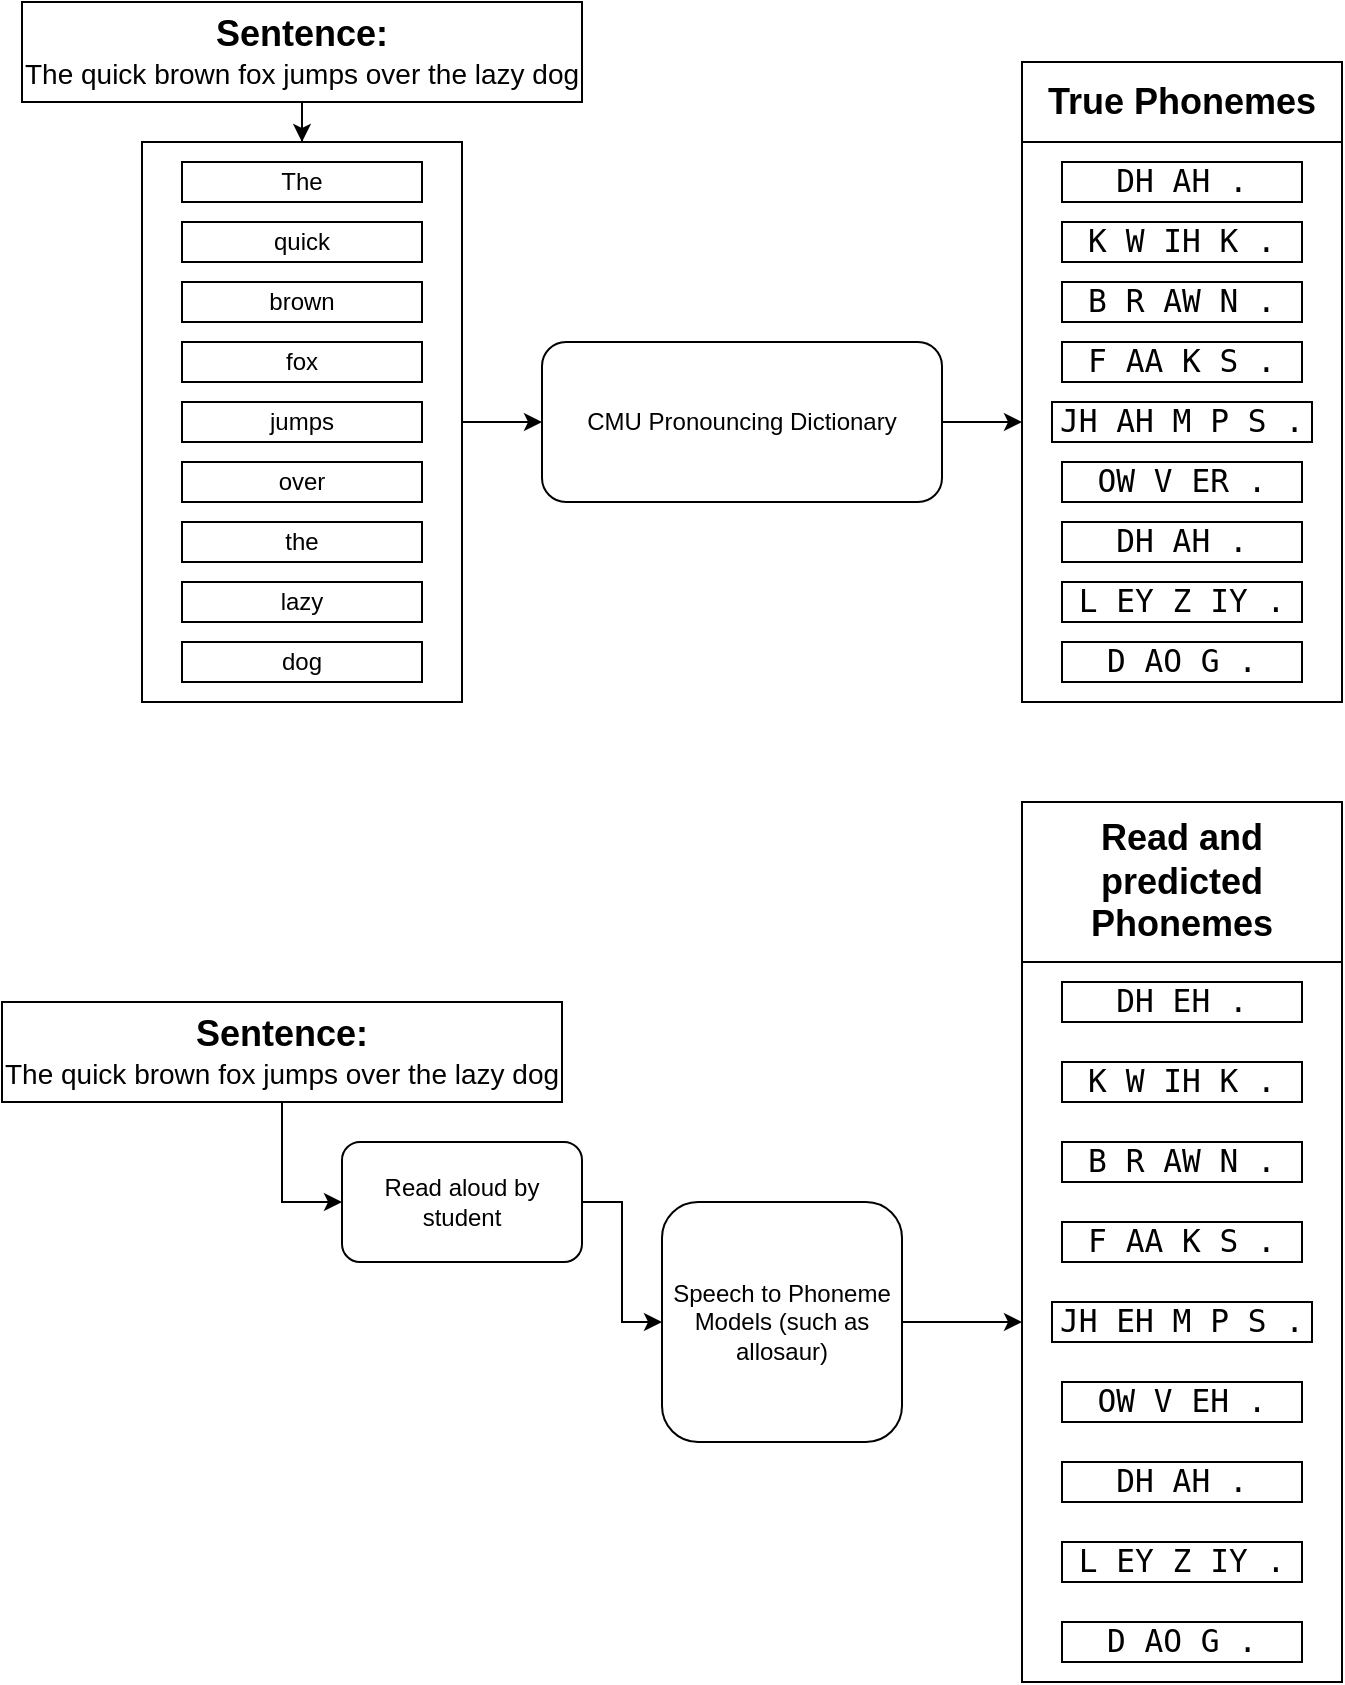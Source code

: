 <mxfile version="13.7.3" type="device"><diagram id="Bw1F2T1_9gHSf4jDC_Vd" name="Page-1"><mxGraphModel dx="1038" dy="607" grid="1" gridSize="10" guides="1" tooltips="1" connect="1" arrows="1" fold="1" page="1" pageScale="1" pageWidth="1169" pageHeight="827" math="0" shadow="0"><root><mxCell id="0"/><mxCell id="1" parent="0"/><mxCell id="BH0xWOGpztc8daNXrez2-26" style="edgeStyle=orthogonalEdgeStyle;rounded=0;orthogonalLoop=1;jettySize=auto;html=1;entryX=0;entryY=0.5;entryDx=0;entryDy=0;" edge="1" parent="1" source="BH0xWOGpztc8daNXrez2-15" target="BH0xWOGpztc8daNXrez2-3"><mxGeometry relative="1" as="geometry"/></mxCell><mxCell id="BH0xWOGpztc8daNXrez2-15" value="" style="rounded=0;whiteSpace=wrap;html=1;" vertex="1" parent="1"><mxGeometry x="360" y="150" width="160" height="280" as="geometry"/></mxCell><mxCell id="BH0xWOGpztc8daNXrez2-44" style="edgeStyle=orthogonalEdgeStyle;rounded=0;orthogonalLoop=1;jettySize=auto;html=1;entryX=0.5;entryY=0;entryDx=0;entryDy=0;" edge="1" parent="1" source="BH0xWOGpztc8daNXrez2-2" target="BH0xWOGpztc8daNXrez2-15"><mxGeometry relative="1" as="geometry"/></mxCell><mxCell id="BH0xWOGpztc8daNXrez2-2" value="&lt;font&gt;&lt;b style=&quot;font-size: 18px&quot;&gt;Sentence:&lt;/b&gt;&lt;br&gt;&lt;font style=&quot;font-size: 14px&quot;&gt;The quick brown fox jumps over the lazy dog&lt;/font&gt;&lt;br&gt;&lt;/font&gt;" style="rounded=0;whiteSpace=wrap;html=1;" vertex="1" parent="1"><mxGeometry x="300" y="80" width="280" height="50" as="geometry"/></mxCell><mxCell id="BH0xWOGpztc8daNXrez2-27" style="edgeStyle=orthogonalEdgeStyle;rounded=0;orthogonalLoop=1;jettySize=auto;html=1;entryX=0;entryY=0.5;entryDx=0;entryDy=0;" edge="1" parent="1" source="BH0xWOGpztc8daNXrez2-3" target="BH0xWOGpztc8daNXrez2-16"><mxGeometry relative="1" as="geometry"/></mxCell><mxCell id="BH0xWOGpztc8daNXrez2-3" value="CMU Pronouncing Dictionary" style="rounded=1;whiteSpace=wrap;html=1;" vertex="1" parent="1"><mxGeometry x="560" y="250" width="200" height="80" as="geometry"/></mxCell><mxCell id="BH0xWOGpztc8daNXrez2-4" value="&lt;b&gt;&lt;font style=&quot;font-size: 18px&quot;&gt;True Phonemes&lt;/font&gt;&lt;/b&gt;" style="rounded=0;whiteSpace=wrap;html=1;" vertex="1" parent="1"><mxGeometry x="800" y="110" width="160" height="40" as="geometry"/></mxCell><mxCell id="BH0xWOGpztc8daNXrez2-5" value="The" style="rounded=0;whiteSpace=wrap;html=1;" vertex="1" parent="1"><mxGeometry x="380" y="160" width="120" height="20" as="geometry"/></mxCell><mxCell id="BH0xWOGpztc8daNXrez2-6" value="quick" style="rounded=0;whiteSpace=wrap;html=1;" vertex="1" parent="1"><mxGeometry x="380" y="190" width="120" height="20" as="geometry"/></mxCell><mxCell id="BH0xWOGpztc8daNXrez2-7" value="brown" style="rounded=0;whiteSpace=wrap;html=1;" vertex="1" parent="1"><mxGeometry x="380" y="220" width="120" height="20" as="geometry"/></mxCell><mxCell id="BH0xWOGpztc8daNXrez2-8" value="fox" style="rounded=0;whiteSpace=wrap;html=1;" vertex="1" parent="1"><mxGeometry x="380" y="250" width="120" height="20" as="geometry"/></mxCell><mxCell id="BH0xWOGpztc8daNXrez2-9" value="jumps" style="rounded=0;whiteSpace=wrap;html=1;" vertex="1" parent="1"><mxGeometry x="380" y="280" width="120" height="20" as="geometry"/></mxCell><mxCell id="BH0xWOGpztc8daNXrez2-10" value="over" style="rounded=0;whiteSpace=wrap;html=1;" vertex="1" parent="1"><mxGeometry x="380" y="310" width="120" height="20" as="geometry"/></mxCell><mxCell id="BH0xWOGpztc8daNXrez2-11" value="the" style="rounded=0;whiteSpace=wrap;html=1;" vertex="1" parent="1"><mxGeometry x="380" y="340" width="120" height="20" as="geometry"/></mxCell><mxCell id="BH0xWOGpztc8daNXrez2-12" value="lazy" style="rounded=0;whiteSpace=wrap;html=1;" vertex="1" parent="1"><mxGeometry x="380" y="370" width="120" height="20" as="geometry"/></mxCell><mxCell id="BH0xWOGpztc8daNXrez2-13" value="dog" style="rounded=0;whiteSpace=wrap;html=1;" vertex="1" parent="1"><mxGeometry x="380" y="400" width="120" height="20" as="geometry"/></mxCell><mxCell id="BH0xWOGpztc8daNXrez2-16" value="" style="rounded=0;whiteSpace=wrap;html=1;" vertex="1" parent="1"><mxGeometry x="800" y="150" width="160" height="280" as="geometry"/></mxCell><mxCell id="BH0xWOGpztc8daNXrez2-17" value="&lt;span style=&quot;font-family: monospace ; font-size: 15.6px ; background-color: rgb(255 , 255 , 255)&quot;&gt;DH AH .&lt;/span&gt;" style="rounded=0;whiteSpace=wrap;html=1;" vertex="1" parent="1"><mxGeometry x="820" y="160" width="120" height="20" as="geometry"/></mxCell><mxCell id="BH0xWOGpztc8daNXrez2-18" value="&lt;span style=&quot;font-family: monospace ; font-size: 15.6px ; background-color: rgb(255 , 255 , 255)&quot;&gt;K W IH K .&lt;/span&gt;" style="rounded=0;whiteSpace=wrap;html=1;" vertex="1" parent="1"><mxGeometry x="820" y="190" width="120" height="20" as="geometry"/></mxCell><mxCell id="BH0xWOGpztc8daNXrez2-19" value="&lt;span style=&quot;font-family: monospace ; font-size: 15.6px ; background-color: rgb(255 , 255 , 255)&quot;&gt;B R AW N .&lt;/span&gt;" style="rounded=0;whiteSpace=wrap;html=1;" vertex="1" parent="1"><mxGeometry x="820" y="220" width="120" height="20" as="geometry"/></mxCell><mxCell id="BH0xWOGpztc8daNXrez2-20" value="&lt;span style=&quot;font-family: monospace ; font-size: 15.6px ; background-color: rgb(255 , 255 , 255)&quot;&gt;F AA K S .&lt;/span&gt;" style="rounded=0;whiteSpace=wrap;html=1;" vertex="1" parent="1"><mxGeometry x="820" y="250" width="120" height="20" as="geometry"/></mxCell><mxCell id="BH0xWOGpztc8daNXrez2-21" value="&lt;span style=&quot;font-family: monospace ; font-size: 15.6px ; background-color: rgb(255 , 255 , 255)&quot;&gt;JH AH M P S .&lt;/span&gt;" style="rounded=0;whiteSpace=wrap;html=1;" vertex="1" parent="1"><mxGeometry x="815" y="280" width="130" height="20" as="geometry"/></mxCell><mxCell id="BH0xWOGpztc8daNXrez2-22" value="&lt;span style=&quot;font-family: monospace ; font-size: 15.6px ; background-color: rgb(255 , 255 , 255)&quot;&gt;OW V ER .&lt;/span&gt;" style="rounded=0;whiteSpace=wrap;html=1;" vertex="1" parent="1"><mxGeometry x="820" y="310" width="120" height="20" as="geometry"/></mxCell><mxCell id="BH0xWOGpztc8daNXrez2-23" value="&lt;span style=&quot;font-family: monospace ; font-size: 15.6px ; background-color: rgb(255 , 255 , 255)&quot;&gt;DH AH .&lt;/span&gt;" style="rounded=0;whiteSpace=wrap;html=1;" vertex="1" parent="1"><mxGeometry x="820" y="340" width="120" height="20" as="geometry"/></mxCell><mxCell id="BH0xWOGpztc8daNXrez2-24" value="&lt;span style=&quot;font-family: monospace ; font-size: 15.6px ; background-color: rgb(255 , 255 , 255)&quot;&gt;L EY Z IY .&lt;/span&gt;" style="rounded=0;whiteSpace=wrap;html=1;" vertex="1" parent="1"><mxGeometry x="820" y="370" width="120" height="20" as="geometry"/></mxCell><mxCell id="BH0xWOGpztc8daNXrez2-25" value="&lt;span style=&quot;font-family: monospace ; font-size: 15.6px ; background-color: rgb(255 , 255 , 255)&quot;&gt;D AO G .&lt;/span&gt;" style="rounded=0;whiteSpace=wrap;html=1;" vertex="1" parent="1"><mxGeometry x="820" y="400" width="120" height="20" as="geometry"/></mxCell><mxCell id="BH0xWOGpztc8daNXrez2-46" style="edgeStyle=orthogonalEdgeStyle;rounded=0;orthogonalLoop=1;jettySize=auto;html=1;entryX=0;entryY=0.5;entryDx=0;entryDy=0;" edge="1" parent="1" source="BH0xWOGpztc8daNXrez2-29" target="BH0xWOGpztc8daNXrez2-31"><mxGeometry relative="1" as="geometry"><mxPoint x="800" y="605" as="targetPoint"/></mxGeometry></mxCell><mxCell id="BH0xWOGpztc8daNXrez2-29" value="Read aloud by student" style="rounded=1;whiteSpace=wrap;html=1;" vertex="1" parent="1"><mxGeometry x="460" y="650" width="120" height="60" as="geometry"/></mxCell><mxCell id="BH0xWOGpztc8daNXrez2-50" style="edgeStyle=orthogonalEdgeStyle;rounded=0;orthogonalLoop=1;jettySize=auto;html=1;entryX=0;entryY=0.5;entryDx=0;entryDy=0;" edge="1" parent="1" source="BH0xWOGpztc8daNXrez2-31" target="BH0xWOGpztc8daNXrez2-34"><mxGeometry relative="1" as="geometry"/></mxCell><mxCell id="BH0xWOGpztc8daNXrez2-31" value="Speech to Phoneme Models (such as allosaur)" style="rounded=1;whiteSpace=wrap;html=1;" vertex="1" parent="1"><mxGeometry x="620" y="680" width="120" height="120" as="geometry"/></mxCell><mxCell id="BH0xWOGpztc8daNXrez2-33" value="&lt;b&gt;&lt;font style=&quot;font-size: 18px&quot;&gt;Read and predicted Phonemes&lt;/font&gt;&lt;/b&gt;" style="rounded=0;whiteSpace=wrap;html=1;" vertex="1" parent="1"><mxGeometry x="800" y="480" width="160" height="80" as="geometry"/></mxCell><mxCell id="BH0xWOGpztc8daNXrez2-34" value="" style="rounded=0;whiteSpace=wrap;html=1;" vertex="1" parent="1"><mxGeometry x="800" y="560" width="160" height="360" as="geometry"/></mxCell><mxCell id="BH0xWOGpztc8daNXrez2-35" value="&lt;span style=&quot;font-family: monospace ; font-size: 15.6px ; background-color: rgb(255 , 255 , 255)&quot;&gt;DH EH .&lt;/span&gt;" style="rounded=0;whiteSpace=wrap;html=1;" vertex="1" parent="1"><mxGeometry x="820" y="570" width="120" height="20" as="geometry"/></mxCell><mxCell id="BH0xWOGpztc8daNXrez2-36" value="&lt;span style=&quot;font-family: monospace ; font-size: 15.6px ; background-color: rgb(255 , 255 , 255)&quot;&gt;K W IH K .&lt;/span&gt;" style="rounded=0;whiteSpace=wrap;html=1;" vertex="1" parent="1"><mxGeometry x="820" y="610" width="120" height="20" as="geometry"/></mxCell><mxCell id="BH0xWOGpztc8daNXrez2-37" value="&lt;span style=&quot;font-family: monospace ; font-size: 15.6px ; background-color: rgb(255 , 255 , 255)&quot;&gt;B R AW N .&lt;/span&gt;" style="rounded=0;whiteSpace=wrap;html=1;" vertex="1" parent="1"><mxGeometry x="820" y="650" width="120" height="20" as="geometry"/></mxCell><mxCell id="BH0xWOGpztc8daNXrez2-38" value="&lt;span style=&quot;font-family: monospace ; font-size: 15.6px ; background-color: rgb(255 , 255 , 255)&quot;&gt;F AA K S .&lt;/span&gt;" style="rounded=0;whiteSpace=wrap;html=1;" vertex="1" parent="1"><mxGeometry x="820" y="690" width="120" height="20" as="geometry"/></mxCell><mxCell id="BH0xWOGpztc8daNXrez2-39" value="&lt;span style=&quot;font-family: monospace ; font-size: 15.6px ; background-color: rgb(255 , 255 , 255)&quot;&gt;JH EH M P S .&lt;/span&gt;" style="rounded=0;whiteSpace=wrap;html=1;" vertex="1" parent="1"><mxGeometry x="815" y="730" width="130" height="20" as="geometry"/></mxCell><mxCell id="BH0xWOGpztc8daNXrez2-40" value="&lt;span style=&quot;font-family: monospace ; font-size: 15.6px ; background-color: rgb(255 , 255 , 255)&quot;&gt;OW V EH .&lt;/span&gt;" style="rounded=0;whiteSpace=wrap;html=1;" vertex="1" parent="1"><mxGeometry x="820" y="770" width="120" height="20" as="geometry"/></mxCell><mxCell id="BH0xWOGpztc8daNXrez2-41" value="&lt;span style=&quot;font-family: monospace ; font-size: 15.6px ; background-color: rgb(255 , 255 , 255)&quot;&gt;DH AH .&lt;/span&gt;" style="rounded=0;whiteSpace=wrap;html=1;" vertex="1" parent="1"><mxGeometry x="820" y="810" width="120" height="20" as="geometry"/></mxCell><mxCell id="BH0xWOGpztc8daNXrez2-42" value="&lt;span style=&quot;font-family: monospace ; font-size: 15.6px ; background-color: rgb(255 , 255 , 255)&quot;&gt;L EY Z IY .&lt;/span&gt;" style="rounded=0;whiteSpace=wrap;html=1;" vertex="1" parent="1"><mxGeometry x="820" y="850" width="120" height="20" as="geometry"/></mxCell><mxCell id="BH0xWOGpztc8daNXrez2-43" value="&lt;span style=&quot;font-family: monospace ; font-size: 15.6px ; background-color: rgb(255 , 255 , 255)&quot;&gt;D AO G .&lt;/span&gt;" style="rounded=0;whiteSpace=wrap;html=1;" vertex="1" parent="1"><mxGeometry x="820" y="890" width="120" height="20" as="geometry"/></mxCell><mxCell id="BH0xWOGpztc8daNXrez2-47" style="edgeStyle=orthogonalEdgeStyle;rounded=0;orthogonalLoop=1;jettySize=auto;html=1;entryX=0;entryY=0.5;entryDx=0;entryDy=0;" edge="1" parent="1" source="BH0xWOGpztc8daNXrez2-45" target="BH0xWOGpztc8daNXrez2-29"><mxGeometry relative="1" as="geometry"/></mxCell><mxCell id="BH0xWOGpztc8daNXrez2-45" value="&lt;font&gt;&lt;b style=&quot;font-size: 18px&quot;&gt;Sentence:&lt;/b&gt;&lt;br&gt;&lt;font style=&quot;font-size: 14px&quot;&gt;The quick brown fox jumps over the lazy dog&lt;/font&gt;&lt;br&gt;&lt;/font&gt;" style="rounded=0;whiteSpace=wrap;html=1;" vertex="1" parent="1"><mxGeometry x="290" y="580" width="280" height="50" as="geometry"/></mxCell></root></mxGraphModel></diagram></mxfile>